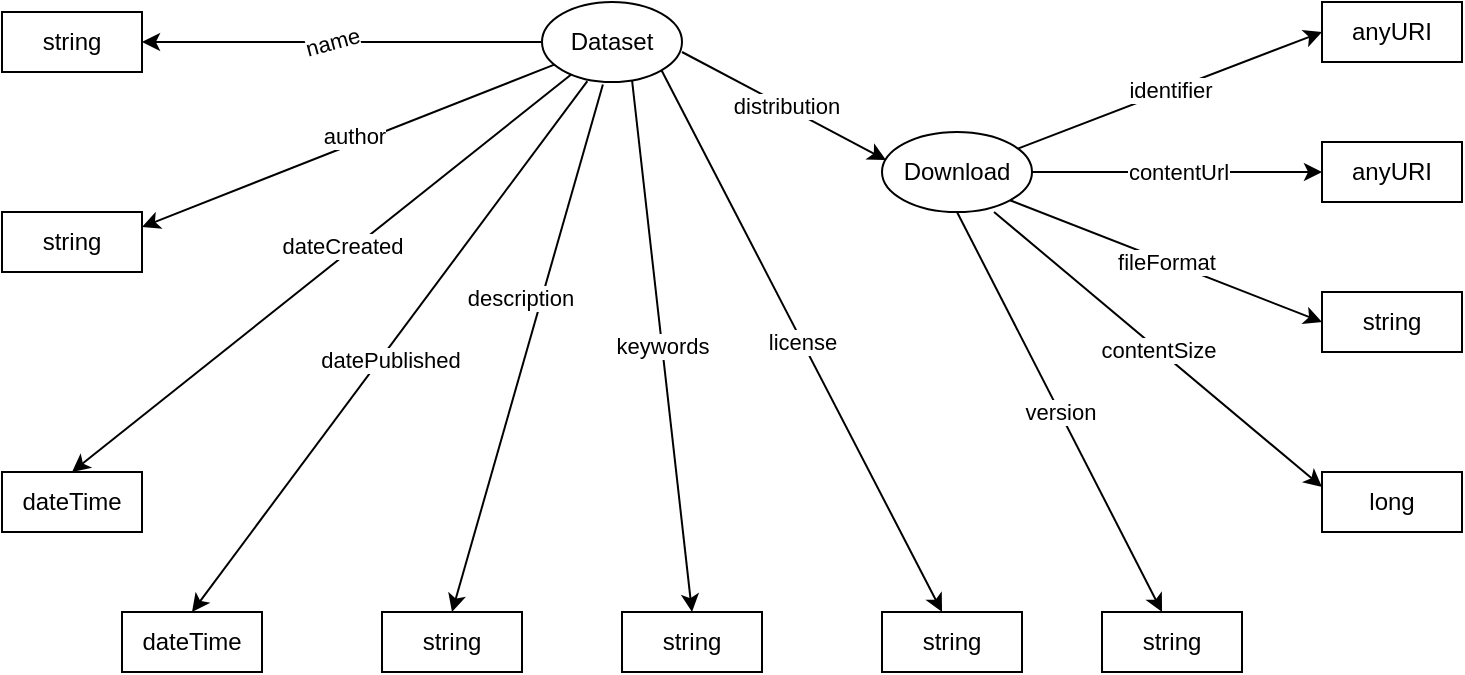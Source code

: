 <mxfile version="13.6.2" type="device"><diagram id="nZEMLuXTXOoMy3fmVwtT" name="Page-1"><mxGraphModel dx="1350" dy="816" grid="1" gridSize="10" guides="1" tooltips="1" connect="1" arrows="1" fold="1" page="1" pageScale="1" pageWidth="827" pageHeight="1169" math="0" shadow="0"><root><mxCell id="0"/><mxCell id="1" parent="0"/><mxCell id="W7DXNujPYdFchfzcRCg3-1" value="Dataset" style="ellipse;whiteSpace=wrap;html=1;" parent="1" vertex="1"><mxGeometry x="320" y="55" width="70" height="40" as="geometry"/></mxCell><mxCell id="W7DXNujPYdFchfzcRCg3-5" value="string" style="rounded=0;whiteSpace=wrap;html=1;" parent="1" vertex="1"><mxGeometry x="50" y="60" width="70" height="30" as="geometry"/></mxCell><mxCell id="W7DXNujPYdFchfzcRCg3-6" value="string" style="rounded=0;whiteSpace=wrap;html=1;" parent="1" vertex="1"><mxGeometry x="50" y="160" width="70" height="30" as="geometry"/></mxCell><mxCell id="W7DXNujPYdFchfzcRCg3-7" value="dateTime" style="rounded=0;whiteSpace=wrap;html=1;" parent="1" vertex="1"><mxGeometry x="50" y="290" width="70" height="30" as="geometry"/></mxCell><mxCell id="W7DXNujPYdFchfzcRCg3-8" value="dateTime" style="rounded=0;whiteSpace=wrap;html=1;" parent="1" vertex="1"><mxGeometry x="110" y="360" width="70" height="30" as="geometry"/></mxCell><mxCell id="W7DXNujPYdFchfzcRCg3-9" value="string" style="rounded=0;whiteSpace=wrap;html=1;" parent="1" vertex="1"><mxGeometry x="240" y="360" width="70" height="30" as="geometry"/></mxCell><mxCell id="W7DXNujPYdFchfzcRCg3-10" value="" style="endArrow=classic;html=1;exitX=0;exitY=0.5;exitDx=0;exitDy=0;entryX=1;entryY=0.5;entryDx=0;entryDy=0;" parent="1" source="W7DXNujPYdFchfzcRCg3-1" target="W7DXNujPYdFchfzcRCg3-5" edge="1"><mxGeometry relative="1" as="geometry"><mxPoint x="360" y="420" as="sourcePoint"/><mxPoint x="460" y="420" as="targetPoint"/><Array as="points"/></mxGeometry></mxCell><mxCell id="W7DXNujPYdFchfzcRCg3-11" value="name" style="edgeLabel;resizable=0;html=1;align=center;verticalAlign=middle;rotation=-15;" parent="W7DXNujPYdFchfzcRCg3-10" connectable="0" vertex="1"><mxGeometry relative="1" as="geometry"><mxPoint x="-5.14" as="offset"/></mxGeometry></mxCell><mxCell id="W7DXNujPYdFchfzcRCg3-12" value="" style="endArrow=classic;html=1;entryX=1;entryY=0.25;entryDx=0;entryDy=0;" parent="1" source="W7DXNujPYdFchfzcRCg3-1" target="W7DXNujPYdFchfzcRCg3-6" edge="1"><mxGeometry relative="1" as="geometry"><mxPoint x="372" y="114" as="sourcePoint"/><mxPoint x="460" y="420" as="targetPoint"/></mxGeometry></mxCell><mxCell id="W7DXNujPYdFchfzcRCg3-13" value="author" style="edgeLabel;resizable=0;html=1;align=center;verticalAlign=middle;" parent="W7DXNujPYdFchfzcRCg3-12" connectable="0" vertex="1"><mxGeometry relative="1" as="geometry"><mxPoint x="2.6" y="-4.96" as="offset"/></mxGeometry></mxCell><mxCell id="W7DXNujPYdFchfzcRCg3-14" value="" style="endArrow=classic;html=1;entryX=0.5;entryY=0;entryDx=0;entryDy=0;" parent="1" source="W7DXNujPYdFchfzcRCg3-1" target="W7DXNujPYdFchfzcRCg3-7" edge="1"><mxGeometry relative="1" as="geometry"><mxPoint x="360" y="420" as="sourcePoint"/><mxPoint x="460" y="420" as="targetPoint"/></mxGeometry></mxCell><mxCell id="W7DXNujPYdFchfzcRCg3-15" value="dateCreated" style="edgeLabel;resizable=0;html=1;align=center;verticalAlign=middle;" parent="W7DXNujPYdFchfzcRCg3-14" connectable="0" vertex="1"><mxGeometry relative="1" as="geometry"><mxPoint x="9.67" y="-13.51" as="offset"/></mxGeometry></mxCell><mxCell id="W7DXNujPYdFchfzcRCg3-16" value="" style="endArrow=classic;html=1;exitX=0.324;exitY=0.988;exitDx=0;exitDy=0;entryX=0.5;entryY=0;entryDx=0;entryDy=0;exitPerimeter=0;" parent="1" source="W7DXNujPYdFchfzcRCg3-1" target="W7DXNujPYdFchfzcRCg3-8" edge="1"><mxGeometry relative="1" as="geometry"><mxPoint x="360" y="420" as="sourcePoint"/><mxPoint x="460" y="420" as="targetPoint"/></mxGeometry></mxCell><mxCell id="W7DXNujPYdFchfzcRCg3-17" value="datePublished" style="edgeLabel;resizable=0;html=1;align=center;verticalAlign=middle;" parent="W7DXNujPYdFchfzcRCg3-16" connectable="0" vertex="1"><mxGeometry relative="1" as="geometry"><mxPoint y="6.12" as="offset"/></mxGeometry></mxCell><mxCell id="W7DXNujPYdFchfzcRCg3-18" value="" style="endArrow=classic;html=1;exitX=0.435;exitY=1.03;exitDx=0;exitDy=0;entryX=0.5;entryY=0;entryDx=0;entryDy=0;exitPerimeter=0;" parent="1" source="W7DXNujPYdFchfzcRCg3-1" target="W7DXNujPYdFchfzcRCg3-9" edge="1"><mxGeometry relative="1" as="geometry"><mxPoint x="360" y="420" as="sourcePoint"/><mxPoint x="460" y="420" as="targetPoint"/></mxGeometry></mxCell><mxCell id="W7DXNujPYdFchfzcRCg3-19" value="description" style="edgeLabel;resizable=0;html=1;align=center;verticalAlign=middle;" parent="W7DXNujPYdFchfzcRCg3-18" connectable="0" vertex="1"><mxGeometry relative="1" as="geometry"><mxPoint x="-4.15" y="-24.8" as="offset"/></mxGeometry></mxCell><mxCell id="W7DXNujPYdFchfzcRCg3-20" value="string" style="rounded=0;whiteSpace=wrap;html=1;" parent="1" vertex="1"><mxGeometry x="360" y="360" width="70" height="30" as="geometry"/></mxCell><mxCell id="W7DXNujPYdFchfzcRCg3-21" value="" style="endArrow=classic;html=1;entryX=0.5;entryY=0;entryDx=0;entryDy=0;exitX=0.643;exitY=0.975;exitDx=0;exitDy=0;exitPerimeter=0;" parent="1" source="W7DXNujPYdFchfzcRCg3-1" target="W7DXNujPYdFchfzcRCg3-20" edge="1"><mxGeometry relative="1" as="geometry"><mxPoint x="610" y="170" as="sourcePoint"/><mxPoint x="460" y="420" as="targetPoint"/></mxGeometry></mxCell><mxCell id="W7DXNujPYdFchfzcRCg3-22" value="keywords" style="edgeLabel;resizable=0;html=1;align=center;verticalAlign=middle;" parent="W7DXNujPYdFchfzcRCg3-21" connectable="0" vertex="1"><mxGeometry relative="1" as="geometry"/></mxCell><mxCell id="W7DXNujPYdFchfzcRCg3-23" value="string" style="rounded=0;whiteSpace=wrap;html=1;" parent="1" vertex="1"><mxGeometry x="490" y="360" width="70" height="30" as="geometry"/></mxCell><mxCell id="W7DXNujPYdFchfzcRCg3-24" value="string" style="rounded=0;whiteSpace=wrap;html=1;" parent="1" vertex="1"><mxGeometry x="600" y="360" width="70" height="30" as="geometry"/></mxCell><mxCell id="W7DXNujPYdFchfzcRCg3-25" value="" style="endArrow=classic;html=1;entryX=0.429;entryY=0;entryDx=0;entryDy=0;entryPerimeter=0;exitX=1;exitY=1;exitDx=0;exitDy=0;" parent="1" source="W7DXNujPYdFchfzcRCg3-1" target="W7DXNujPYdFchfzcRCg3-23" edge="1"><mxGeometry relative="1" as="geometry"><mxPoint x="440" y="113" as="sourcePoint"/><mxPoint x="460" y="340" as="targetPoint"/></mxGeometry></mxCell><mxCell id="W7DXNujPYdFchfzcRCg3-26" value="license" style="edgeLabel;resizable=0;html=1;align=center;verticalAlign=middle;" parent="W7DXNujPYdFchfzcRCg3-25" connectable="0" vertex="1"><mxGeometry relative="1" as="geometry"/></mxCell><mxCell id="W7DXNujPYdFchfzcRCg3-27" value="" style="endArrow=classic;html=1;exitX=0.5;exitY=1;exitDx=0;exitDy=0;entryX=0.429;entryY=0;entryDx=0;entryDy=0;entryPerimeter=0;" parent="1" source="UuLNOTbmR2l7n5OTxLjS-1" target="W7DXNujPYdFchfzcRCg3-24" edge="1"><mxGeometry relative="1" as="geometry"><mxPoint x="360" y="340" as="sourcePoint"/><mxPoint x="460" y="340" as="targetPoint"/></mxGeometry></mxCell><mxCell id="W7DXNujPYdFchfzcRCg3-28" value="version" style="edgeLabel;resizable=0;html=1;align=center;verticalAlign=middle;" parent="W7DXNujPYdFchfzcRCg3-27" connectable="0" vertex="1"><mxGeometry relative="1" as="geometry"/></mxCell><mxCell id="W7DXNujPYdFchfzcRCg3-29" value="long" style="rounded=0;whiteSpace=wrap;html=1;" parent="1" vertex="1"><mxGeometry x="710" y="290" width="70" height="30" as="geometry"/></mxCell><mxCell id="W7DXNujPYdFchfzcRCg3-30" value="string" style="rounded=0;whiteSpace=wrap;html=1;" parent="1" vertex="1"><mxGeometry x="710" y="200" width="70" height="30" as="geometry"/></mxCell><mxCell id="W7DXNujPYdFchfzcRCg3-31" value="anyURI" style="rounded=0;whiteSpace=wrap;html=1;" parent="1" vertex="1"><mxGeometry x="710" y="125" width="70" height="30" as="geometry"/></mxCell><mxCell id="W7DXNujPYdFchfzcRCg3-32" value="" style="endArrow=classic;html=1;entryX=0;entryY=0.25;entryDx=0;entryDy=0;exitX=0.747;exitY=1;exitDx=0;exitDy=0;exitPerimeter=0;" parent="1" source="UuLNOTbmR2l7n5OTxLjS-1" target="W7DXNujPYdFchfzcRCg3-29" edge="1"><mxGeometry relative="1" as="geometry"><mxPoint x="470" y="95" as="sourcePoint"/><mxPoint x="460" y="340" as="targetPoint"/></mxGeometry></mxCell><mxCell id="W7DXNujPYdFchfzcRCg3-33" value="contentSize" style="edgeLabel;resizable=0;html=1;align=center;verticalAlign=middle;" parent="W7DXNujPYdFchfzcRCg3-32" connectable="0" vertex="1"><mxGeometry relative="1" as="geometry"/></mxCell><mxCell id="W7DXNujPYdFchfzcRCg3-34" value="" style="endArrow=classic;html=1;entryX=0;entryY=0.5;entryDx=0;entryDy=0;exitX=1;exitY=1;exitDx=0;exitDy=0;" parent="1" source="UuLNOTbmR2l7n5OTxLjS-1" target="W7DXNujPYdFchfzcRCg3-30" edge="1"><mxGeometry relative="1" as="geometry"><mxPoint x="478" y="81" as="sourcePoint"/><mxPoint x="460" y="340" as="targetPoint"/></mxGeometry></mxCell><mxCell id="W7DXNujPYdFchfzcRCg3-35" value="fileFormat" style="edgeLabel;resizable=0;html=1;align=center;verticalAlign=middle;" parent="W7DXNujPYdFchfzcRCg3-34" connectable="0" vertex="1"><mxGeometry relative="1" as="geometry"/></mxCell><mxCell id="W7DXNujPYdFchfzcRCg3-36" value="" style="endArrow=classic;html=1;entryX=0;entryY=0.5;entryDx=0;entryDy=0;exitX=1;exitY=0.5;exitDx=0;exitDy=0;" parent="1" source="UuLNOTbmR2l7n5OTxLjS-1" target="W7DXNujPYdFchfzcRCg3-31" edge="1"><mxGeometry relative="1" as="geometry"><mxPoint x="480" y="80" as="sourcePoint"/><mxPoint x="460" y="340" as="targetPoint"/></mxGeometry></mxCell><mxCell id="W7DXNujPYdFchfzcRCg3-37" value="contentUrl" style="edgeLabel;resizable=0;html=1;align=center;verticalAlign=middle;" parent="W7DXNujPYdFchfzcRCg3-36" connectable="0" vertex="1"><mxGeometry relative="1" as="geometry"/></mxCell><mxCell id="UuLNOTbmR2l7n5OTxLjS-1" value="Download" style="ellipse;whiteSpace=wrap;html=1;" parent="1" vertex="1"><mxGeometry x="490" y="120" width="75" height="40" as="geometry"/></mxCell><mxCell id="UuLNOTbmR2l7n5OTxLjS-2" value="" style="endArrow=classic;html=1;entryX=0.027;entryY=0.35;entryDx=0;entryDy=0;entryPerimeter=0;" parent="1" target="UuLNOTbmR2l7n5OTxLjS-1" edge="1"><mxGeometry relative="1" as="geometry"><mxPoint x="390" y="80" as="sourcePoint"/><mxPoint x="460" y="420" as="targetPoint"/></mxGeometry></mxCell><mxCell id="UuLNOTbmR2l7n5OTxLjS-3" value="distribution" style="edgeLabel;resizable=0;html=1;align=center;verticalAlign=middle;" parent="UuLNOTbmR2l7n5OTxLjS-2" connectable="0" vertex="1"><mxGeometry relative="1" as="geometry"><mxPoint x="0.83" y="-0.33" as="offset"/></mxGeometry></mxCell><mxCell id="Fufwcsx0dlpQNQkPCuGg-1" value="anyURI" style="rounded=0;whiteSpace=wrap;html=1;" parent="1" vertex="1"><mxGeometry x="710" y="55" width="70" height="30" as="geometry"/></mxCell><mxCell id="Fufwcsx0dlpQNQkPCuGg-2" value="" style="endArrow=classic;html=1;entryX=0;entryY=0.5;entryDx=0;entryDy=0;" parent="1" source="UuLNOTbmR2l7n5OTxLjS-1" target="Fufwcsx0dlpQNQkPCuGg-1" edge="1"><mxGeometry relative="1" as="geometry"><mxPoint x="360" y="420" as="sourcePoint"/><mxPoint x="460" y="420" as="targetPoint"/></mxGeometry></mxCell><mxCell id="Fufwcsx0dlpQNQkPCuGg-3" value="identifier" style="edgeLabel;resizable=0;html=1;align=center;verticalAlign=middle;" parent="Fufwcsx0dlpQNQkPCuGg-2" connectable="0" vertex="1"><mxGeometry relative="1" as="geometry"/></mxCell></root></mxGraphModel></diagram></mxfile>